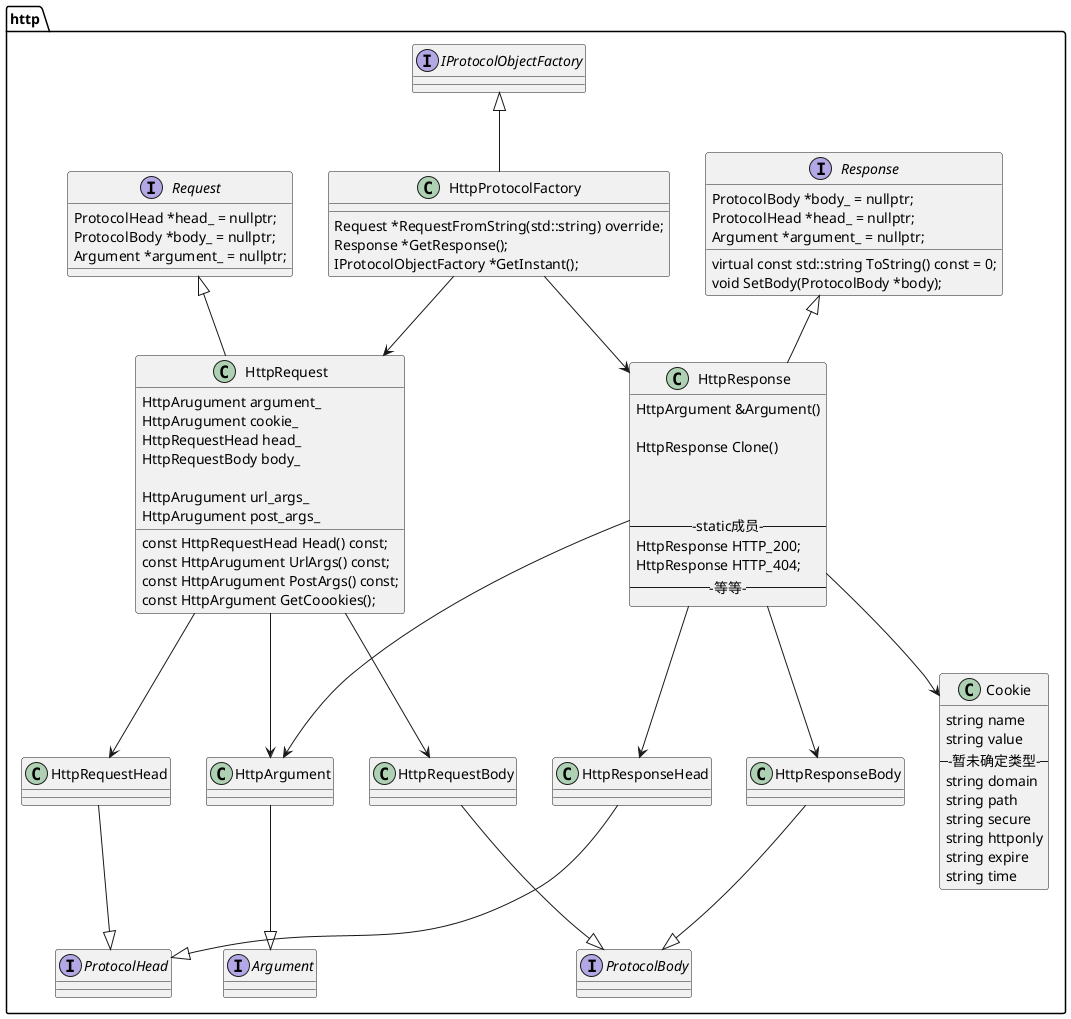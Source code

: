 @startuml "http_struct"

' package net{
'    class Socket{
'       std::shared_ptr<int> fd_
'    }
'    class EndPoint
'    class TcpServerSocket{
'       void Bind(int)
'       void Listen(int)
'       TcpClientSocket  *Accept()
'    }
'    class TcpClientSocket{
'       void Send(std::string)
'       std::string Received()
'       void Connect()
'    }

'    interface INetServerSocketAdapter
'    interface INetClientSocketAdapter

'    INetServerSocketAdapter <|-- TcpServerSocket 
'    INetClientSocketAdapter <|-- TcpClientSocket 
'    Socket <-- TcpClientSocket 
'    EndPoint <-- TcpClientSocket 
'    Socket <-- TcpServerSocket 
' }

package http{
   interface Response{
      ProtocolBody *body_ = nullptr;
      ProtocolHead *head_ = nullptr;
      Argument *argument_ = nullptr;

      virtual const std::string ToString() const = 0;
      void SetBody(ProtocolBody *body);
   }
   interface Request{
      ProtocolHead *head_ = nullptr;
      ProtocolBody *body_ = nullptr;
      Argument *argument_ = nullptr;
   }
   interface Argument
   interface ProtocolHead
   interface ProtocolBody
   
   

   class HttpResponse{
      HttpArgument &Argument()
      
      HttpResponse Clone()



      ---static成员---
      HttpResponse HTTP_200;
      HttpResponse HTTP_404;
      ---等等---
   }
   class HttpRequest{
      HttpArugument argument_
      HttpArugument cookie_
      HttpRequestHead head_
      HttpRequestBody body_
      
      HttpArugument url_args_
      HttpArugument post_args_

      const HttpRequestHead Head() const;
      const HttpArugument UrlArgs() const;
      const HttpArugument PostArgs() const;
      const HttpArgument GetCoookies();
      
   }

   class HttpResponseHead
   class HttpRequestHead

   class HttpResponseBody
   class HttpRequestBody

   class HttpArgument

   HttpArgument --|> Argument

   HttpResponseBody --|> ProtocolBody
   HttpRequestBody  --|> ProtocolBody

   HttpResponseHead --|> ProtocolHead
   HttpRequestHead --|> ProtocolHead

   Response <|-- HttpResponse
   Request  <|-- HttpRequest 


   HttpRequest --> HttpRequestHead
   HttpRequest --> HttpArgument
   HttpRequest --> HttpRequestBody  

   HttpResponse --> HttpResponseHead
   HttpResponse --> HttpArgument
   HttpResponse --> HttpResponseBody

   interface IProtocolObjectFactory

   class HttpProtocolFactory{
      Request *RequestFromString(std::string) override;
      Response *GetResponse();
      IProtocolObjectFactory *GetInstant();
   }


   HttpProtocolFactory --> HttpResponse
   HttpProtocolFactory --> HttpRequest

   IProtocolObjectFactory <|-- HttpProtocolFactory

   class Cookie{
      string name
      string value
      ---暂未确定类型---
      string domain
      string path
      string secure
      string httponly
      string expire
      string time
   }

   HttpResponse --> Cookie
}




@enduml
